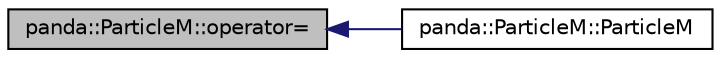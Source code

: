 digraph G
{
  edge [fontname="Helvetica",fontsize="10",labelfontname="Helvetica",labelfontsize="10"];
  node [fontname="Helvetica",fontsize="10",shape=record];
  rankdir=LR;
  Node1 [label="panda::ParticleM::operator=",height=0.2,width=0.4,color="black", fillcolor="grey75", style="filled" fontcolor="black"];
  Node1 -> Node2 [dir=back,color="midnightblue",fontsize="10",style="solid"];
  Node2 [label="panda::ParticleM::ParticleM",height=0.2,width=0.4,color="black", fillcolor="white", style="filled",URL="$classpanda_1_1ParticleM.html#ad0b7348a6d2f24df6f9abac2f5d86a64"];
}
